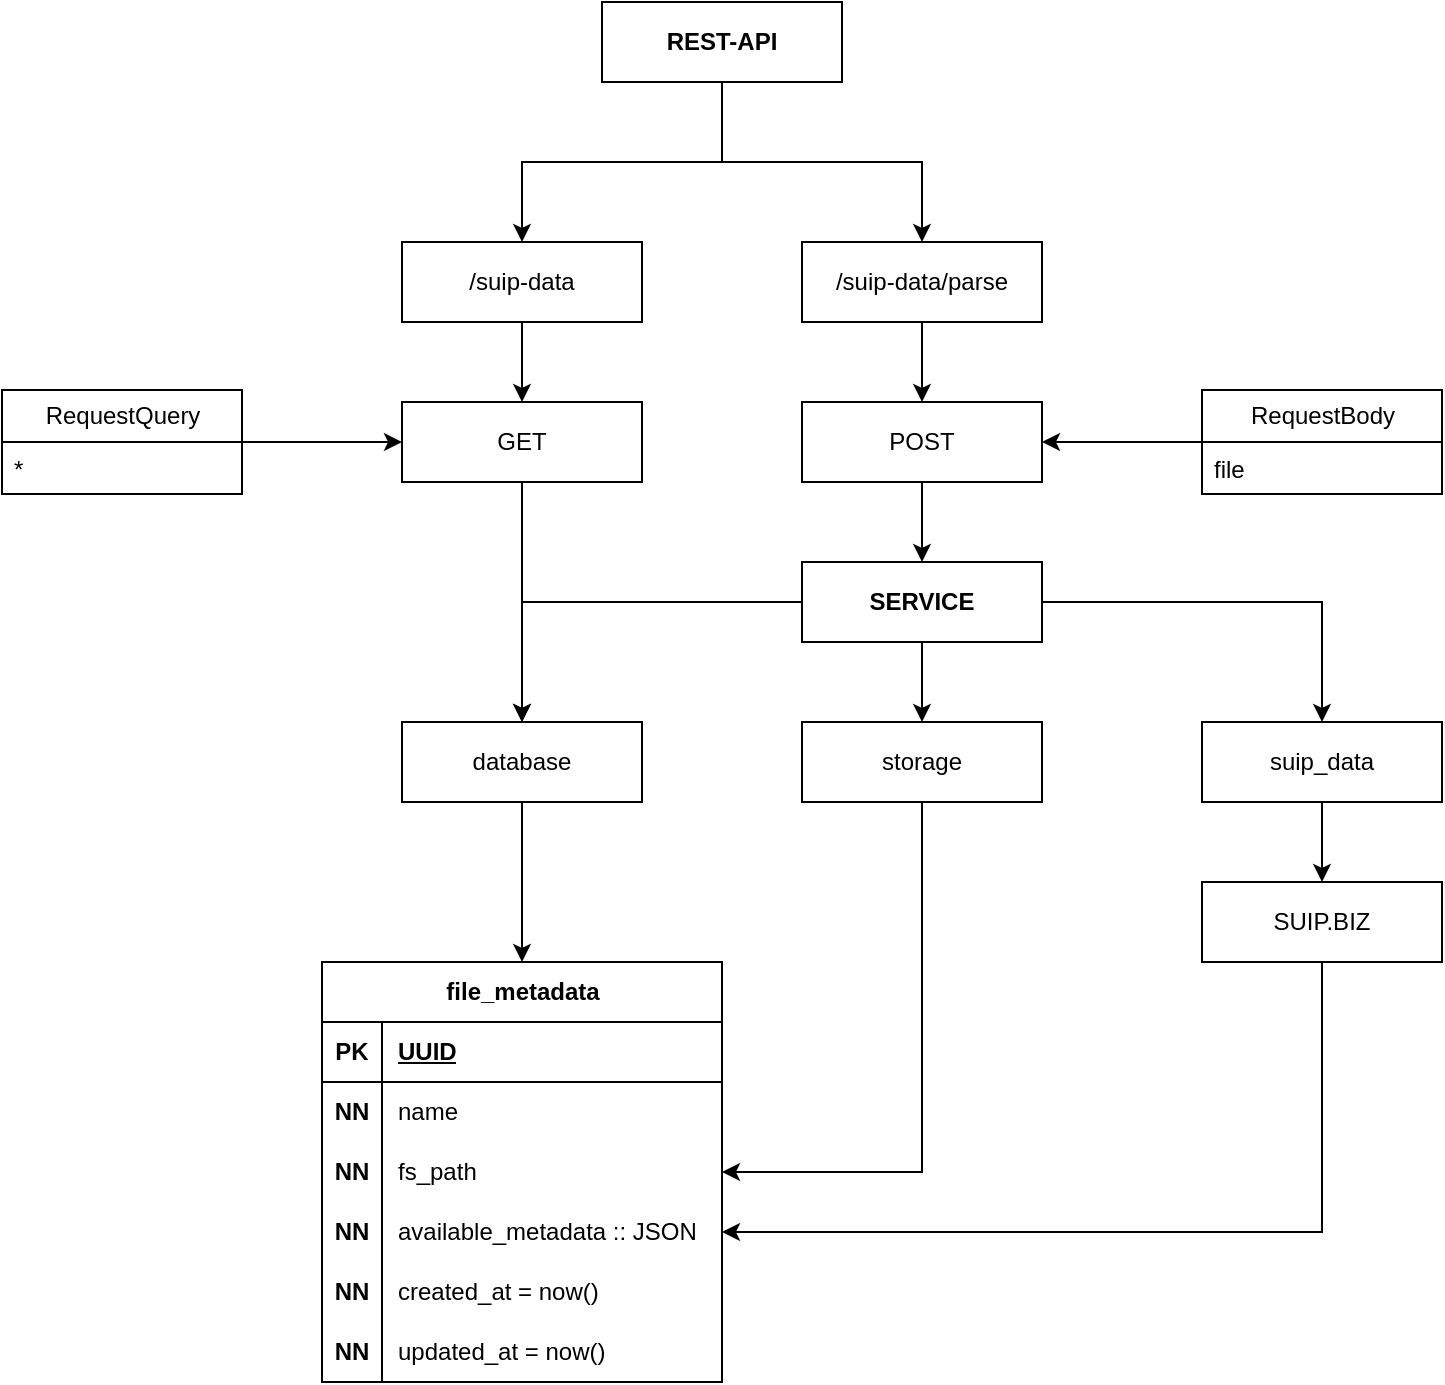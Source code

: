 <mxfile version="27.0.9">
  <diagram name="Page-1" id="rjb1xXV5eojCXOY4e6q8">
    <mxGraphModel dx="1678" dy="992" grid="1" gridSize="10" guides="1" tooltips="1" connect="1" arrows="1" fold="1" page="1" pageScale="1" pageWidth="850" pageHeight="1100" math="0" shadow="0">
      <root>
        <mxCell id="0" />
        <mxCell id="1" parent="0" />
        <mxCell id="46TvxOgRQQvL3XD7Ghu--1" style="edgeStyle=orthogonalEdgeStyle;rounded=0;orthogonalLoop=1;jettySize=auto;html=1;" edge="1" parent="1" source="46TvxOgRQQvL3XD7Ghu--2" target="46TvxOgRQQvL3XD7Ghu--4">
          <mxGeometry relative="1" as="geometry" />
        </mxCell>
        <mxCell id="46TvxOgRQQvL3XD7Ghu--2" value="&lt;div&gt;&lt;span style=&quot;background-color: transparent; color: light-dark(rgb(0, 0, 0), rgb(255, 255, 255));&quot;&gt;/suip-data&lt;/span&gt;&lt;/div&gt;" style="whiteSpace=wrap;html=1;rounded=0;" vertex="1" parent="1">
          <mxGeometry x="240" y="240" width="120" height="40" as="geometry" />
        </mxCell>
        <mxCell id="46TvxOgRQQvL3XD7Ghu--3" style="edgeStyle=orthogonalEdgeStyle;rounded=0;orthogonalLoop=1;jettySize=auto;html=1;" edge="1" parent="1" source="46TvxOgRQQvL3XD7Ghu--4" target="46TvxOgRQQvL3XD7Ghu--8">
          <mxGeometry relative="1" as="geometry" />
        </mxCell>
        <mxCell id="46TvxOgRQQvL3XD7Ghu--4" value="GET" style="whiteSpace=wrap;html=1;rounded=0;" vertex="1" parent="1">
          <mxGeometry x="240" y="320" width="120" height="40" as="geometry" />
        </mxCell>
        <mxCell id="46TvxOgRQQvL3XD7Ghu--5" style="edgeStyle=orthogonalEdgeStyle;rounded=0;orthogonalLoop=1;jettySize=auto;html=1;" edge="1" parent="1" source="46TvxOgRQQvL3XD7Ghu--6" target="46TvxOgRQQvL3XD7Ghu--45">
          <mxGeometry relative="1" as="geometry" />
        </mxCell>
        <mxCell id="46TvxOgRQQvL3XD7Ghu--6" value="POST" style="whiteSpace=wrap;html=1;rounded=0;" vertex="1" parent="1">
          <mxGeometry x="440" y="320" width="120" height="40" as="geometry" />
        </mxCell>
        <mxCell id="46TvxOgRQQvL3XD7Ghu--7" style="edgeStyle=orthogonalEdgeStyle;rounded=0;orthogonalLoop=1;jettySize=auto;html=1;" edge="1" parent="1" source="46TvxOgRQQvL3XD7Ghu--8" target="46TvxOgRQQvL3XD7Ghu--9">
          <mxGeometry relative="1" as="geometry" />
        </mxCell>
        <mxCell id="46TvxOgRQQvL3XD7Ghu--8" value="&lt;div&gt;&lt;span style=&quot;background-color: transparent; color: light-dark(rgb(0, 0, 0), rgb(255, 255, 255));&quot;&gt;database&lt;/span&gt;&lt;/div&gt;" style="whiteSpace=wrap;html=1;" vertex="1" parent="1">
          <mxGeometry x="240" y="480" width="120" height="40" as="geometry" />
        </mxCell>
        <mxCell id="46TvxOgRQQvL3XD7Ghu--9" value="file_metadata" style="shape=table;startSize=30;container=1;collapsible=1;childLayout=tableLayout;fixedRows=1;rowLines=0;fontStyle=1;align=center;resizeLast=1;html=1;" vertex="1" parent="1">
          <mxGeometry x="200" y="600" width="200" height="210" as="geometry" />
        </mxCell>
        <mxCell id="46TvxOgRQQvL3XD7Ghu--10" value="" style="shape=tableRow;horizontal=0;startSize=0;swimlaneHead=0;swimlaneBody=0;fillColor=none;collapsible=0;dropTarget=0;points=[[0,0.5],[1,0.5]];portConstraint=eastwest;top=0;left=0;right=0;bottom=1;" vertex="1" parent="46TvxOgRQQvL3XD7Ghu--9">
          <mxGeometry y="30" width="200" height="30" as="geometry" />
        </mxCell>
        <mxCell id="46TvxOgRQQvL3XD7Ghu--11" value="PK" style="shape=partialRectangle;connectable=0;fillColor=none;top=0;left=0;bottom=0;right=0;fontStyle=1;overflow=hidden;whiteSpace=wrap;html=1;" vertex="1" parent="46TvxOgRQQvL3XD7Ghu--10">
          <mxGeometry width="30" height="30" as="geometry">
            <mxRectangle width="30" height="30" as="alternateBounds" />
          </mxGeometry>
        </mxCell>
        <mxCell id="46TvxOgRQQvL3XD7Ghu--12" value="UUID" style="shape=partialRectangle;connectable=0;fillColor=none;top=0;left=0;bottom=0;right=0;align=left;spacingLeft=6;fontStyle=5;overflow=hidden;whiteSpace=wrap;html=1;" vertex="1" parent="46TvxOgRQQvL3XD7Ghu--10">
          <mxGeometry x="30" width="170" height="30" as="geometry">
            <mxRectangle width="170" height="30" as="alternateBounds" />
          </mxGeometry>
        </mxCell>
        <mxCell id="46TvxOgRQQvL3XD7Ghu--13" style="shape=tableRow;horizontal=0;startSize=0;swimlaneHead=0;swimlaneBody=0;fillColor=none;collapsible=0;dropTarget=0;points=[[0,0.5],[1,0.5]];portConstraint=eastwest;top=0;left=0;right=0;bottom=0;" vertex="1" parent="46TvxOgRQQvL3XD7Ghu--9">
          <mxGeometry y="60" width="200" height="30" as="geometry" />
        </mxCell>
        <mxCell id="46TvxOgRQQvL3XD7Ghu--14" value="&lt;b&gt;NN&lt;/b&gt;" style="shape=partialRectangle;connectable=0;fillColor=none;top=0;left=0;bottom=0;right=0;editable=1;overflow=hidden;whiteSpace=wrap;html=1;" vertex="1" parent="46TvxOgRQQvL3XD7Ghu--13">
          <mxGeometry width="30" height="30" as="geometry">
            <mxRectangle width="30" height="30" as="alternateBounds" />
          </mxGeometry>
        </mxCell>
        <mxCell id="46TvxOgRQQvL3XD7Ghu--15" value="name" style="shape=partialRectangle;connectable=0;fillColor=none;top=0;left=0;bottom=0;right=0;align=left;spacingLeft=6;overflow=hidden;whiteSpace=wrap;html=1;" vertex="1" parent="46TvxOgRQQvL3XD7Ghu--13">
          <mxGeometry x="30" width="170" height="30" as="geometry">
            <mxRectangle width="170" height="30" as="alternateBounds" />
          </mxGeometry>
        </mxCell>
        <mxCell id="46TvxOgRQQvL3XD7Ghu--16" style="shape=tableRow;horizontal=0;startSize=0;swimlaneHead=0;swimlaneBody=0;fillColor=none;collapsible=0;dropTarget=0;points=[[0,0.5],[1,0.5]];portConstraint=eastwest;top=0;left=0;right=0;bottom=0;" vertex="1" parent="46TvxOgRQQvL3XD7Ghu--9">
          <mxGeometry y="90" width="200" height="30" as="geometry" />
        </mxCell>
        <mxCell id="46TvxOgRQQvL3XD7Ghu--17" value="&lt;b&gt;NN&lt;/b&gt;" style="shape=partialRectangle;connectable=0;fillColor=none;top=0;left=0;bottom=0;right=0;editable=1;overflow=hidden;whiteSpace=wrap;html=1;" vertex="1" parent="46TvxOgRQQvL3XD7Ghu--16">
          <mxGeometry width="30" height="30" as="geometry">
            <mxRectangle width="30" height="30" as="alternateBounds" />
          </mxGeometry>
        </mxCell>
        <mxCell id="46TvxOgRQQvL3XD7Ghu--18" value="fs_path" style="shape=partialRectangle;connectable=0;fillColor=none;top=0;left=0;bottom=0;right=0;align=left;spacingLeft=6;overflow=hidden;whiteSpace=wrap;html=1;" vertex="1" parent="46TvxOgRQQvL3XD7Ghu--16">
          <mxGeometry x="30" width="170" height="30" as="geometry">
            <mxRectangle width="170" height="30" as="alternateBounds" />
          </mxGeometry>
        </mxCell>
        <mxCell id="46TvxOgRQQvL3XD7Ghu--19" style="shape=tableRow;horizontal=0;startSize=0;swimlaneHead=0;swimlaneBody=0;fillColor=none;collapsible=0;dropTarget=0;points=[[0,0.5],[1,0.5]];portConstraint=eastwest;top=0;left=0;right=0;bottom=0;" vertex="1" parent="46TvxOgRQQvL3XD7Ghu--9">
          <mxGeometry y="120" width="200" height="30" as="geometry" />
        </mxCell>
        <mxCell id="46TvxOgRQQvL3XD7Ghu--20" value="&lt;b&gt;NN&lt;/b&gt;" style="shape=partialRectangle;connectable=0;fillColor=none;top=0;left=0;bottom=0;right=0;editable=1;overflow=hidden;whiteSpace=wrap;html=1;" vertex="1" parent="46TvxOgRQQvL3XD7Ghu--19">
          <mxGeometry width="30" height="30" as="geometry">
            <mxRectangle width="30" height="30" as="alternateBounds" />
          </mxGeometry>
        </mxCell>
        <mxCell id="46TvxOgRQQvL3XD7Ghu--21" value="available_metadata :: JSON" style="shape=partialRectangle;connectable=0;fillColor=none;top=0;left=0;bottom=0;right=0;align=left;spacingLeft=6;overflow=hidden;whiteSpace=wrap;html=1;" vertex="1" parent="46TvxOgRQQvL3XD7Ghu--19">
          <mxGeometry x="30" width="170" height="30" as="geometry">
            <mxRectangle width="170" height="30" as="alternateBounds" />
          </mxGeometry>
        </mxCell>
        <mxCell id="46TvxOgRQQvL3XD7Ghu--22" value="" style="shape=tableRow;horizontal=0;startSize=0;swimlaneHead=0;swimlaneBody=0;fillColor=none;collapsible=0;dropTarget=0;points=[[0,0.5],[1,0.5]];portConstraint=eastwest;top=0;left=0;right=0;bottom=0;" vertex="1" parent="46TvxOgRQQvL3XD7Ghu--9">
          <mxGeometry y="150" width="200" height="30" as="geometry" />
        </mxCell>
        <mxCell id="46TvxOgRQQvL3XD7Ghu--23" value="&lt;b&gt;NN&lt;/b&gt;" style="shape=partialRectangle;connectable=0;fillColor=none;top=0;left=0;bottom=0;right=0;editable=1;overflow=hidden;whiteSpace=wrap;html=1;" vertex="1" parent="46TvxOgRQQvL3XD7Ghu--22">
          <mxGeometry width="30" height="30" as="geometry">
            <mxRectangle width="30" height="30" as="alternateBounds" />
          </mxGeometry>
        </mxCell>
        <mxCell id="46TvxOgRQQvL3XD7Ghu--24" value="created_at = now()" style="shape=partialRectangle;connectable=0;fillColor=none;top=0;left=0;bottom=0;right=0;align=left;spacingLeft=6;overflow=hidden;whiteSpace=wrap;html=1;" vertex="1" parent="46TvxOgRQQvL3XD7Ghu--22">
          <mxGeometry x="30" width="170" height="30" as="geometry">
            <mxRectangle width="170" height="30" as="alternateBounds" />
          </mxGeometry>
        </mxCell>
        <mxCell id="46TvxOgRQQvL3XD7Ghu--25" style="shape=tableRow;horizontal=0;startSize=0;swimlaneHead=0;swimlaneBody=0;fillColor=none;collapsible=0;dropTarget=0;points=[[0,0.5],[1,0.5]];portConstraint=eastwest;top=0;left=0;right=0;bottom=0;" vertex="1" parent="46TvxOgRQQvL3XD7Ghu--9">
          <mxGeometry y="180" width="200" height="30" as="geometry" />
        </mxCell>
        <mxCell id="46TvxOgRQQvL3XD7Ghu--26" value="&lt;b&gt;NN&lt;/b&gt;" style="shape=partialRectangle;connectable=0;fillColor=none;top=0;left=0;bottom=0;right=0;editable=1;overflow=hidden;whiteSpace=wrap;html=1;" vertex="1" parent="46TvxOgRQQvL3XD7Ghu--25">
          <mxGeometry width="30" height="30" as="geometry">
            <mxRectangle width="30" height="30" as="alternateBounds" />
          </mxGeometry>
        </mxCell>
        <mxCell id="46TvxOgRQQvL3XD7Ghu--27" value="updated_at = now()" style="shape=partialRectangle;connectable=0;fillColor=none;top=0;left=0;bottom=0;right=0;align=left;spacingLeft=6;overflow=hidden;whiteSpace=wrap;html=1;" vertex="1" parent="46TvxOgRQQvL3XD7Ghu--25">
          <mxGeometry x="30" width="170" height="30" as="geometry">
            <mxRectangle width="170" height="30" as="alternateBounds" />
          </mxGeometry>
        </mxCell>
        <mxCell id="46TvxOgRQQvL3XD7Ghu--28" style="edgeStyle=orthogonalEdgeStyle;rounded=0;orthogonalLoop=1;jettySize=auto;html=1;" edge="1" parent="1" source="46TvxOgRQQvL3XD7Ghu--29" target="46TvxOgRQQvL3XD7Ghu--4">
          <mxGeometry relative="1" as="geometry" />
        </mxCell>
        <mxCell id="46TvxOgRQQvL3XD7Ghu--29" value="RequestQuery" style="swimlane;fontStyle=0;childLayout=stackLayout;horizontal=1;startSize=26;fillColor=none;horizontalStack=0;resizeParent=1;resizeParentMax=0;resizeLast=0;collapsible=1;marginBottom=0;html=1;" vertex="1" parent="1">
          <mxGeometry x="40" y="314" width="120" height="52" as="geometry" />
        </mxCell>
        <mxCell id="46TvxOgRQQvL3XD7Ghu--30" value="*" style="text;strokeColor=none;fillColor=none;align=left;verticalAlign=top;spacingLeft=4;spacingRight=4;overflow=hidden;rotatable=0;points=[[0,0.5],[1,0.5]];portConstraint=eastwest;whiteSpace=wrap;html=1;" vertex="1" parent="46TvxOgRQQvL3XD7Ghu--29">
          <mxGeometry y="26" width="120" height="26" as="geometry" />
        </mxCell>
        <mxCell id="46TvxOgRQQvL3XD7Ghu--31" style="edgeStyle=orthogonalEdgeStyle;rounded=0;orthogonalLoop=1;jettySize=auto;html=1;" edge="1" parent="1" source="46TvxOgRQQvL3XD7Ghu--32" target="46TvxOgRQQvL3XD7Ghu--6">
          <mxGeometry relative="1" as="geometry" />
        </mxCell>
        <mxCell id="46TvxOgRQQvL3XD7Ghu--32" value="RequestBody" style="swimlane;fontStyle=0;childLayout=stackLayout;horizontal=1;startSize=26;fillColor=none;horizontalStack=0;resizeParent=1;resizeParentMax=0;resizeLast=0;collapsible=1;marginBottom=0;html=1;" vertex="1" parent="1">
          <mxGeometry x="640" y="314" width="120" height="52" as="geometry" />
        </mxCell>
        <mxCell id="46TvxOgRQQvL3XD7Ghu--33" value="file" style="text;strokeColor=none;fillColor=none;align=left;verticalAlign=top;spacingLeft=4;spacingRight=4;overflow=hidden;rotatable=0;points=[[0,0.5],[1,0.5]];portConstraint=eastwest;whiteSpace=wrap;html=1;" vertex="1" parent="46TvxOgRQQvL3XD7Ghu--32">
          <mxGeometry y="26" width="120" height="26" as="geometry" />
        </mxCell>
        <mxCell id="46TvxOgRQQvL3XD7Ghu--34" style="edgeStyle=orthogonalEdgeStyle;rounded=0;orthogonalLoop=1;jettySize=auto;html=1;" edge="1" parent="1" source="46TvxOgRQQvL3XD7Ghu--35" target="46TvxOgRQQvL3XD7Ghu--16">
          <mxGeometry relative="1" as="geometry" />
        </mxCell>
        <mxCell id="46TvxOgRQQvL3XD7Ghu--35" value="&lt;div&gt;&lt;span style=&quot;background-color: transparent; color: light-dark(rgb(0, 0, 0), rgb(255, 255, 255));&quot;&gt;storage&lt;/span&gt;&lt;/div&gt;" style="whiteSpace=wrap;html=1;" vertex="1" parent="1">
          <mxGeometry x="440" y="480" width="120" height="40" as="geometry" />
        </mxCell>
        <mxCell id="46TvxOgRQQvL3XD7Ghu--36" style="edgeStyle=orthogonalEdgeStyle;rounded=0;orthogonalLoop=1;jettySize=auto;html=1;" edge="1" parent="1" source="46TvxOgRQQvL3XD7Ghu--37" target="46TvxOgRQQvL3XD7Ghu--19">
          <mxGeometry relative="1" as="geometry" />
        </mxCell>
        <mxCell id="46TvxOgRQQvL3XD7Ghu--37" value="SUIP.BIZ" style="whiteSpace=wrap;html=1;" vertex="1" parent="1">
          <mxGeometry x="640" y="560" width="120" height="40" as="geometry" />
        </mxCell>
        <mxCell id="46TvxOgRQQvL3XD7Ghu--38" style="edgeStyle=orthogonalEdgeStyle;rounded=0;orthogonalLoop=1;jettySize=auto;html=1;" edge="1" parent="1" source="46TvxOgRQQvL3XD7Ghu--39" target="46TvxOgRQQvL3XD7Ghu--6">
          <mxGeometry relative="1" as="geometry" />
        </mxCell>
        <mxCell id="46TvxOgRQQvL3XD7Ghu--39" value="&lt;div&gt;&lt;span style=&quot;background-color: transparent; color: light-dark(rgb(0, 0, 0), rgb(255, 255, 255));&quot;&gt;/suip-data/parse&lt;/span&gt;&lt;/div&gt;" style="whiteSpace=wrap;html=1;rounded=0;" vertex="1" parent="1">
          <mxGeometry x="440" y="240" width="120" height="40" as="geometry" />
        </mxCell>
        <mxCell id="46TvxOgRQQvL3XD7Ghu--40" style="edgeStyle=orthogonalEdgeStyle;rounded=0;orthogonalLoop=1;jettySize=auto;html=1;" edge="1" parent="1" source="46TvxOgRQQvL3XD7Ghu--41" target="46TvxOgRQQvL3XD7Ghu--37">
          <mxGeometry relative="1" as="geometry" />
        </mxCell>
        <mxCell id="46TvxOgRQQvL3XD7Ghu--41" value="&lt;div&gt;&lt;span style=&quot;background-color: transparent; color: light-dark(rgb(0, 0, 0), rgb(255, 255, 255));&quot;&gt;suip_data&lt;/span&gt;&lt;/div&gt;" style="whiteSpace=wrap;html=1;" vertex="1" parent="1">
          <mxGeometry x="640" y="480" width="120" height="40" as="geometry" />
        </mxCell>
        <mxCell id="46TvxOgRQQvL3XD7Ghu--42" style="edgeStyle=orthogonalEdgeStyle;rounded=0;orthogonalLoop=1;jettySize=auto;html=1;entryX=0.5;entryY=0;entryDx=0;entryDy=0;" edge="1" parent="1" source="46TvxOgRQQvL3XD7Ghu--45" target="46TvxOgRQQvL3XD7Ghu--35">
          <mxGeometry relative="1" as="geometry" />
        </mxCell>
        <mxCell id="46TvxOgRQQvL3XD7Ghu--43" style="edgeStyle=orthogonalEdgeStyle;rounded=0;orthogonalLoop=1;jettySize=auto;html=1;" edge="1" parent="1" source="46TvxOgRQQvL3XD7Ghu--45" target="46TvxOgRQQvL3XD7Ghu--41">
          <mxGeometry relative="1" as="geometry" />
        </mxCell>
        <mxCell id="46TvxOgRQQvL3XD7Ghu--44" style="edgeStyle=orthogonalEdgeStyle;rounded=0;orthogonalLoop=1;jettySize=auto;html=1;" edge="1" parent="1" source="46TvxOgRQQvL3XD7Ghu--45" target="46TvxOgRQQvL3XD7Ghu--8">
          <mxGeometry relative="1" as="geometry" />
        </mxCell>
        <mxCell id="46TvxOgRQQvL3XD7Ghu--45" value="&lt;b&gt;SERVICE&lt;/b&gt;" style="whiteSpace=wrap;html=1;rounded=0;" vertex="1" parent="1">
          <mxGeometry x="440" y="400" width="120" height="40" as="geometry" />
        </mxCell>
        <mxCell id="46TvxOgRQQvL3XD7Ghu--46" style="edgeStyle=orthogonalEdgeStyle;rounded=0;orthogonalLoop=1;jettySize=auto;html=1;" edge="1" parent="1" source="46TvxOgRQQvL3XD7Ghu--48" target="46TvxOgRQQvL3XD7Ghu--2">
          <mxGeometry relative="1" as="geometry" />
        </mxCell>
        <mxCell id="46TvxOgRQQvL3XD7Ghu--47" style="edgeStyle=orthogonalEdgeStyle;rounded=0;orthogonalLoop=1;jettySize=auto;html=1;" edge="1" parent="1" source="46TvxOgRQQvL3XD7Ghu--48" target="46TvxOgRQQvL3XD7Ghu--39">
          <mxGeometry relative="1" as="geometry" />
        </mxCell>
        <mxCell id="46TvxOgRQQvL3XD7Ghu--48" value="&lt;b&gt;REST-API&lt;/b&gt;" style="whiteSpace=wrap;html=1;rounded=0;" vertex="1" parent="1">
          <mxGeometry x="340" y="120" width="120" height="40" as="geometry" />
        </mxCell>
      </root>
    </mxGraphModel>
  </diagram>
</mxfile>
